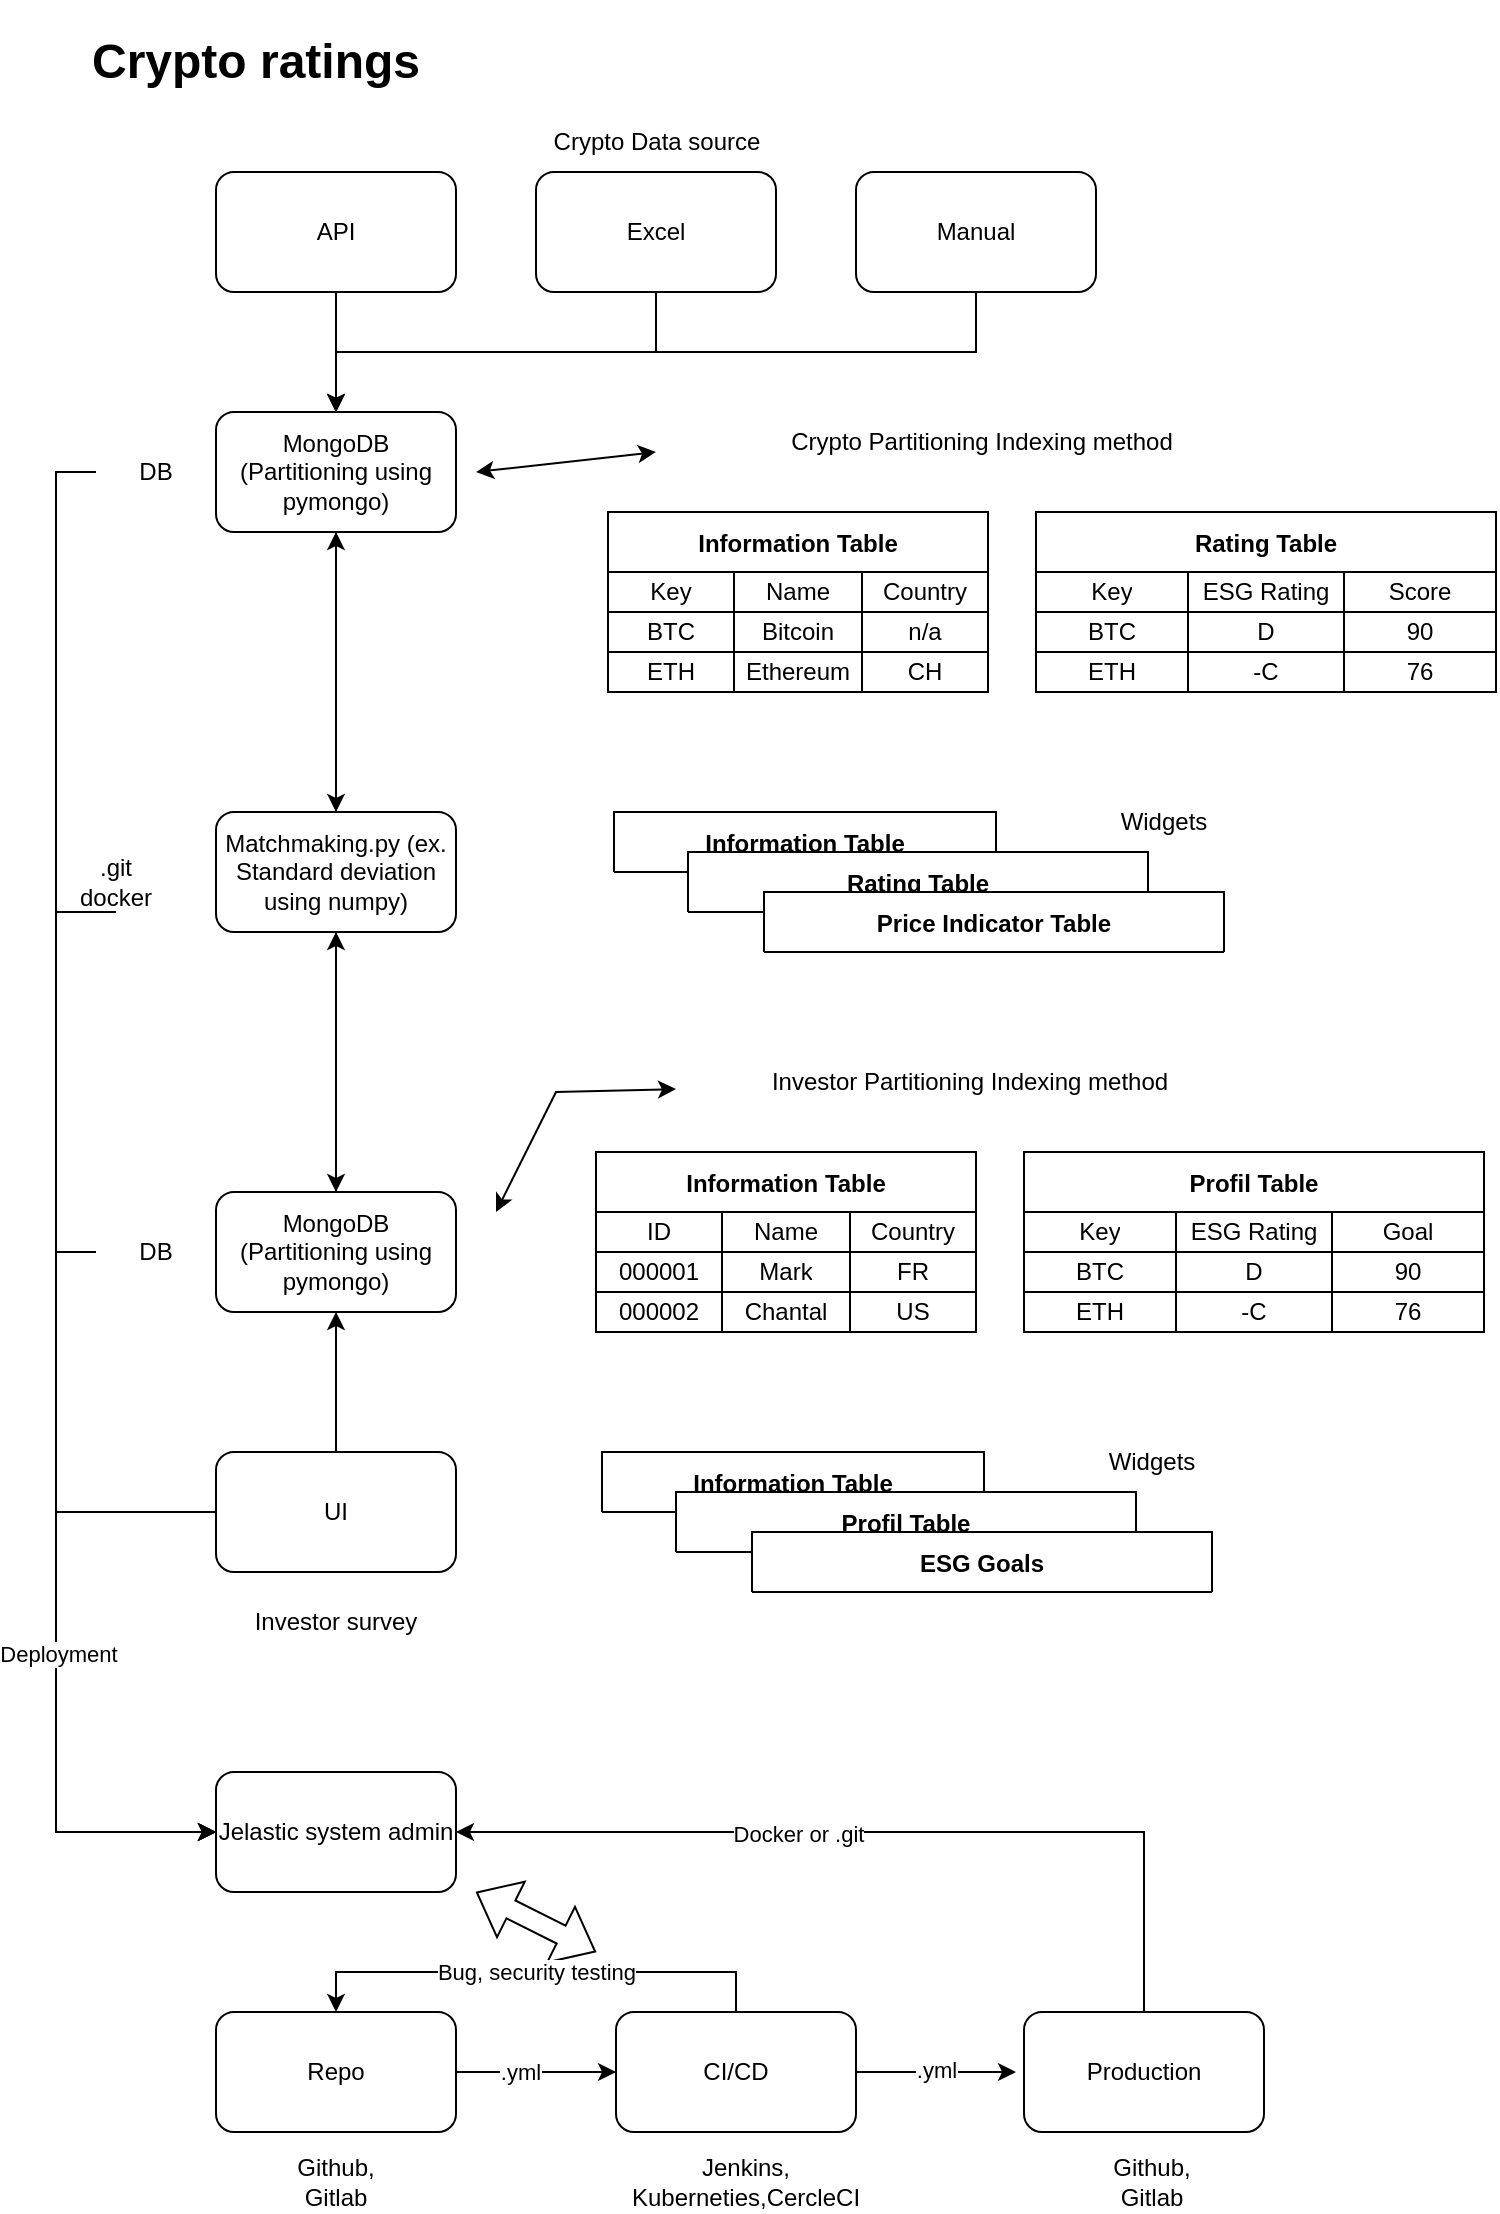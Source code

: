 <mxfile version="20.8.3" type="github">
  <diagram id="cJjfC1C_qjLzQAoBC49V" name="Page-1">
    <mxGraphModel dx="954" dy="554" grid="1" gridSize="10" guides="1" tooltips="1" connect="1" arrows="1" fold="1" page="1" pageScale="1" pageWidth="827" pageHeight="1169" math="0" shadow="0">
      <root>
        <mxCell id="0" />
        <mxCell id="1" parent="0" />
        <mxCell id="Du6NrvwhtqqdNJyeoaqp-8" style="edgeStyle=orthogonalEdgeStyle;rounded=0;orthogonalLoop=1;jettySize=auto;html=1;exitX=0.5;exitY=1;exitDx=0;exitDy=0;entryX=0.5;entryY=0;entryDx=0;entryDy=0;" edge="1" parent="1" source="Du6NrvwhtqqdNJyeoaqp-1" target="Du6NrvwhtqqdNJyeoaqp-5">
          <mxGeometry relative="1" as="geometry" />
        </mxCell>
        <mxCell id="Du6NrvwhtqqdNJyeoaqp-1" value="API" style="rounded=1;whiteSpace=wrap;html=1;" vertex="1" parent="1">
          <mxGeometry x="120" y="120" width="120" height="60" as="geometry" />
        </mxCell>
        <mxCell id="Du6NrvwhtqqdNJyeoaqp-2" value="&lt;h1&gt;Crypto ratings&lt;/h1&gt;" style="text;html=1;strokeColor=none;fillColor=none;align=center;verticalAlign=middle;whiteSpace=wrap;rounded=0;" vertex="1" parent="1">
          <mxGeometry x="40" y="50" width="200" height="30" as="geometry" />
        </mxCell>
        <mxCell id="Du6NrvwhtqqdNJyeoaqp-7" style="edgeStyle=orthogonalEdgeStyle;rounded=0;orthogonalLoop=1;jettySize=auto;html=1;exitX=0.5;exitY=1;exitDx=0;exitDy=0;" edge="1" parent="1" source="Du6NrvwhtqqdNJyeoaqp-3" target="Du6NrvwhtqqdNJyeoaqp-5">
          <mxGeometry relative="1" as="geometry" />
        </mxCell>
        <mxCell id="Du6NrvwhtqqdNJyeoaqp-3" value="Excel" style="rounded=1;whiteSpace=wrap;html=1;" vertex="1" parent="1">
          <mxGeometry x="280" y="120" width="120" height="60" as="geometry" />
        </mxCell>
        <mxCell id="Du6NrvwhtqqdNJyeoaqp-13" style="edgeStyle=orthogonalEdgeStyle;rounded=0;orthogonalLoop=1;jettySize=auto;html=1;exitX=0.5;exitY=1;exitDx=0;exitDy=0;entryX=0.5;entryY=0;entryDx=0;entryDy=0;" edge="1" parent="1" source="Du6NrvwhtqqdNJyeoaqp-4" target="Du6NrvwhtqqdNJyeoaqp-5">
          <mxGeometry relative="1" as="geometry" />
        </mxCell>
        <mxCell id="Du6NrvwhtqqdNJyeoaqp-4" value="Manual" style="rounded=1;whiteSpace=wrap;html=1;" vertex="1" parent="1">
          <mxGeometry x="440" y="120" width="120" height="60" as="geometry" />
        </mxCell>
        <mxCell id="Du6NrvwhtqqdNJyeoaqp-155" style="edgeStyle=orthogonalEdgeStyle;rounded=0;orthogonalLoop=1;jettySize=auto;html=1;exitX=0.5;exitY=1;exitDx=0;exitDy=0;" edge="1" parent="1" source="Du6NrvwhtqqdNJyeoaqp-5">
          <mxGeometry relative="1" as="geometry">
            <mxPoint x="180" y="440" as="targetPoint" />
          </mxGeometry>
        </mxCell>
        <mxCell id="Du6NrvwhtqqdNJyeoaqp-5" value="MongoDB&lt;br&gt;(Partitioning using pymongo)" style="rounded=1;whiteSpace=wrap;html=1;" vertex="1" parent="1">
          <mxGeometry x="120" y="240" width="120" height="60" as="geometry" />
        </mxCell>
        <mxCell id="Du6NrvwhtqqdNJyeoaqp-6" value="Crypto Partitioning Indexing method" style="text;html=1;strokeColor=none;fillColor=none;align=center;verticalAlign=middle;whiteSpace=wrap;rounded=0;" vertex="1" parent="1">
          <mxGeometry x="356" y="240" width="294" height="30" as="geometry" />
        </mxCell>
        <mxCell id="Du6NrvwhtqqdNJyeoaqp-9" value="Crypto Data source" style="text;html=1;strokeColor=none;fillColor=none;align=center;verticalAlign=middle;whiteSpace=wrap;rounded=0;" vertex="1" parent="1">
          <mxGeometry x="282.5" y="90" width="115" height="30" as="geometry" />
        </mxCell>
        <mxCell id="Du6NrvwhtqqdNJyeoaqp-164" style="edgeStyle=orthogonalEdgeStyle;rounded=0;orthogonalLoop=1;jettySize=auto;html=1;exitX=0;exitY=0.5;exitDx=0;exitDy=0;entryX=0;entryY=0.5;entryDx=0;entryDy=0;" edge="1" parent="1" source="Du6NrvwhtqqdNJyeoaqp-10" target="Du6NrvwhtqqdNJyeoaqp-159">
          <mxGeometry relative="1" as="geometry" />
        </mxCell>
        <mxCell id="Du6NrvwhtqqdNJyeoaqp-10" value="DB" style="text;html=1;strokeColor=none;fillColor=none;align=center;verticalAlign=middle;whiteSpace=wrap;rounded=0;" vertex="1" parent="1">
          <mxGeometry x="60" y="255" width="60" height="30" as="geometry" />
        </mxCell>
        <mxCell id="Du6NrvwhtqqdNJyeoaqp-151" style="edgeStyle=orthogonalEdgeStyle;rounded=0;orthogonalLoop=1;jettySize=auto;html=1;exitX=0.5;exitY=0;exitDx=0;exitDy=0;entryX=0.5;entryY=1;entryDx=0;entryDy=0;" edge="1" parent="1" source="Du6NrvwhtqqdNJyeoaqp-11" target="Du6NrvwhtqqdNJyeoaqp-149">
          <mxGeometry relative="1" as="geometry" />
        </mxCell>
        <mxCell id="Du6NrvwhtqqdNJyeoaqp-162" style="edgeStyle=orthogonalEdgeStyle;rounded=0;orthogonalLoop=1;jettySize=auto;html=1;exitX=0;exitY=0.5;exitDx=0;exitDy=0;entryX=0;entryY=0.5;entryDx=0;entryDy=0;" edge="1" parent="1" source="Du6NrvwhtqqdNJyeoaqp-11" target="Du6NrvwhtqqdNJyeoaqp-159">
          <mxGeometry relative="1" as="geometry">
            <Array as="points">
              <mxPoint x="40" y="790" />
              <mxPoint x="40" y="950" />
            </Array>
          </mxGeometry>
        </mxCell>
        <mxCell id="Du6NrvwhtqqdNJyeoaqp-11" value="UI" style="rounded=1;whiteSpace=wrap;html=1;" vertex="1" parent="1">
          <mxGeometry x="120" y="760" width="120" height="60" as="geometry" />
        </mxCell>
        <mxCell id="Du6NrvwhtqqdNJyeoaqp-12" value="Investor survey" style="text;html=1;strokeColor=none;fillColor=none;align=center;verticalAlign=middle;whiteSpace=wrap;rounded=0;" vertex="1" parent="1">
          <mxGeometry x="130" y="830" width="100" height="30" as="geometry" />
        </mxCell>
        <mxCell id="Du6NrvwhtqqdNJyeoaqp-14" value="Information Table" style="shape=table;startSize=30;container=1;collapsible=0;childLayout=tableLayout;fontStyle=1;align=center;" vertex="1" parent="1">
          <mxGeometry x="316" y="290" width="190" height="90" as="geometry" />
        </mxCell>
        <mxCell id="Du6NrvwhtqqdNJyeoaqp-15" value="" style="shape=tableRow;horizontal=0;startSize=0;swimlaneHead=0;swimlaneBody=0;top=0;left=0;bottom=0;right=0;collapsible=0;dropTarget=0;fillColor=none;points=[[0,0.5],[1,0.5]];portConstraint=eastwest;" vertex="1" parent="Du6NrvwhtqqdNJyeoaqp-14">
          <mxGeometry y="30" width="190" height="20" as="geometry" />
        </mxCell>
        <mxCell id="Du6NrvwhtqqdNJyeoaqp-16" value="Key" style="shape=partialRectangle;html=1;whiteSpace=wrap;connectable=0;fillColor=none;top=0;left=0;bottom=0;right=0;overflow=hidden;" vertex="1" parent="Du6NrvwhtqqdNJyeoaqp-15">
          <mxGeometry width="63" height="20" as="geometry">
            <mxRectangle width="63" height="20" as="alternateBounds" />
          </mxGeometry>
        </mxCell>
        <mxCell id="Du6NrvwhtqqdNJyeoaqp-17" value="Name" style="shape=partialRectangle;html=1;whiteSpace=wrap;connectable=0;fillColor=none;top=0;left=0;bottom=0;right=0;overflow=hidden;" vertex="1" parent="Du6NrvwhtqqdNJyeoaqp-15">
          <mxGeometry x="63" width="64" height="20" as="geometry">
            <mxRectangle width="64" height="20" as="alternateBounds" />
          </mxGeometry>
        </mxCell>
        <mxCell id="Du6NrvwhtqqdNJyeoaqp-18" value="Country" style="shape=partialRectangle;html=1;whiteSpace=wrap;connectable=0;fillColor=none;top=0;left=0;bottom=0;right=0;overflow=hidden;" vertex="1" parent="Du6NrvwhtqqdNJyeoaqp-15">
          <mxGeometry x="127" width="63" height="20" as="geometry">
            <mxRectangle width="63" height="20" as="alternateBounds" />
          </mxGeometry>
        </mxCell>
        <mxCell id="Du6NrvwhtqqdNJyeoaqp-19" value="" style="shape=tableRow;horizontal=0;startSize=0;swimlaneHead=0;swimlaneBody=0;top=0;left=0;bottom=0;right=0;collapsible=0;dropTarget=0;fillColor=none;points=[[0,0.5],[1,0.5]];portConstraint=eastwest;" vertex="1" parent="Du6NrvwhtqqdNJyeoaqp-14">
          <mxGeometry y="50" width="190" height="20" as="geometry" />
        </mxCell>
        <mxCell id="Du6NrvwhtqqdNJyeoaqp-20" value="BTC" style="shape=partialRectangle;html=1;whiteSpace=wrap;connectable=0;fillColor=none;top=0;left=0;bottom=0;right=0;overflow=hidden;" vertex="1" parent="Du6NrvwhtqqdNJyeoaqp-19">
          <mxGeometry width="63" height="20" as="geometry">
            <mxRectangle width="63" height="20" as="alternateBounds" />
          </mxGeometry>
        </mxCell>
        <mxCell id="Du6NrvwhtqqdNJyeoaqp-21" value="Bitcoin" style="shape=partialRectangle;html=1;whiteSpace=wrap;connectable=0;fillColor=none;top=0;left=0;bottom=0;right=0;overflow=hidden;" vertex="1" parent="Du6NrvwhtqqdNJyeoaqp-19">
          <mxGeometry x="63" width="64" height="20" as="geometry">
            <mxRectangle width="64" height="20" as="alternateBounds" />
          </mxGeometry>
        </mxCell>
        <mxCell id="Du6NrvwhtqqdNJyeoaqp-22" value="n/a" style="shape=partialRectangle;html=1;whiteSpace=wrap;connectable=0;fillColor=none;top=0;left=0;bottom=0;right=0;overflow=hidden;" vertex="1" parent="Du6NrvwhtqqdNJyeoaqp-19">
          <mxGeometry x="127" width="63" height="20" as="geometry">
            <mxRectangle width="63" height="20" as="alternateBounds" />
          </mxGeometry>
        </mxCell>
        <mxCell id="Du6NrvwhtqqdNJyeoaqp-23" value="" style="shape=tableRow;horizontal=0;startSize=0;swimlaneHead=0;swimlaneBody=0;top=0;left=0;bottom=0;right=0;collapsible=0;dropTarget=0;fillColor=none;points=[[0,0.5],[1,0.5]];portConstraint=eastwest;" vertex="1" parent="Du6NrvwhtqqdNJyeoaqp-14">
          <mxGeometry y="70" width="190" height="20" as="geometry" />
        </mxCell>
        <mxCell id="Du6NrvwhtqqdNJyeoaqp-24" value="ETH" style="shape=partialRectangle;html=1;whiteSpace=wrap;connectable=0;fillColor=none;top=0;left=0;bottom=0;right=0;overflow=hidden;" vertex="1" parent="Du6NrvwhtqqdNJyeoaqp-23">
          <mxGeometry width="63" height="20" as="geometry">
            <mxRectangle width="63" height="20" as="alternateBounds" />
          </mxGeometry>
        </mxCell>
        <mxCell id="Du6NrvwhtqqdNJyeoaqp-25" value="Ethereum" style="shape=partialRectangle;html=1;whiteSpace=wrap;connectable=0;fillColor=none;top=0;left=0;bottom=0;right=0;overflow=hidden;" vertex="1" parent="Du6NrvwhtqqdNJyeoaqp-23">
          <mxGeometry x="63" width="64" height="20" as="geometry">
            <mxRectangle width="64" height="20" as="alternateBounds" />
          </mxGeometry>
        </mxCell>
        <mxCell id="Du6NrvwhtqqdNJyeoaqp-26" value="CH" style="shape=partialRectangle;html=1;whiteSpace=wrap;connectable=0;fillColor=none;top=0;left=0;bottom=0;right=0;overflow=hidden;" vertex="1" parent="Du6NrvwhtqqdNJyeoaqp-23">
          <mxGeometry x="127" width="63" height="20" as="geometry">
            <mxRectangle width="63" height="20" as="alternateBounds" />
          </mxGeometry>
        </mxCell>
        <mxCell id="Du6NrvwhtqqdNJyeoaqp-27" value="Rating Table" style="shape=table;startSize=30;container=1;collapsible=0;childLayout=tableLayout;fontStyle=1;align=center;" vertex="1" parent="1">
          <mxGeometry x="530" y="290" width="230" height="90" as="geometry" />
        </mxCell>
        <mxCell id="Du6NrvwhtqqdNJyeoaqp-28" value="" style="shape=tableRow;horizontal=0;startSize=0;swimlaneHead=0;swimlaneBody=0;top=0;left=0;bottom=0;right=0;collapsible=0;dropTarget=0;fillColor=none;points=[[0,0.5],[1,0.5]];portConstraint=eastwest;" vertex="1" parent="Du6NrvwhtqqdNJyeoaqp-27">
          <mxGeometry y="30" width="230" height="20" as="geometry" />
        </mxCell>
        <mxCell id="Du6NrvwhtqqdNJyeoaqp-29" value="Key" style="shape=partialRectangle;html=1;whiteSpace=wrap;connectable=0;fillColor=none;top=0;left=0;bottom=0;right=0;overflow=hidden;" vertex="1" parent="Du6NrvwhtqqdNJyeoaqp-28">
          <mxGeometry width="76" height="20" as="geometry">
            <mxRectangle width="76" height="20" as="alternateBounds" />
          </mxGeometry>
        </mxCell>
        <mxCell id="Du6NrvwhtqqdNJyeoaqp-30" value="ESG Rating" style="shape=partialRectangle;html=1;whiteSpace=wrap;connectable=0;fillColor=none;top=0;left=0;bottom=0;right=0;overflow=hidden;" vertex="1" parent="Du6NrvwhtqqdNJyeoaqp-28">
          <mxGeometry x="76" width="78" height="20" as="geometry">
            <mxRectangle width="78" height="20" as="alternateBounds" />
          </mxGeometry>
        </mxCell>
        <mxCell id="Du6NrvwhtqqdNJyeoaqp-31" value="Score" style="shape=partialRectangle;html=1;whiteSpace=wrap;connectable=0;fillColor=none;top=0;left=0;bottom=0;right=0;overflow=hidden;" vertex="1" parent="Du6NrvwhtqqdNJyeoaqp-28">
          <mxGeometry x="154" width="76" height="20" as="geometry">
            <mxRectangle width="76" height="20" as="alternateBounds" />
          </mxGeometry>
        </mxCell>
        <mxCell id="Du6NrvwhtqqdNJyeoaqp-32" value="" style="shape=tableRow;horizontal=0;startSize=0;swimlaneHead=0;swimlaneBody=0;top=0;left=0;bottom=0;right=0;collapsible=0;dropTarget=0;fillColor=none;points=[[0,0.5],[1,0.5]];portConstraint=eastwest;" vertex="1" parent="Du6NrvwhtqqdNJyeoaqp-27">
          <mxGeometry y="50" width="230" height="20" as="geometry" />
        </mxCell>
        <mxCell id="Du6NrvwhtqqdNJyeoaqp-33" value="BTC" style="shape=partialRectangle;html=1;whiteSpace=wrap;connectable=0;fillColor=none;top=0;left=0;bottom=0;right=0;overflow=hidden;" vertex="1" parent="Du6NrvwhtqqdNJyeoaqp-32">
          <mxGeometry width="76" height="20" as="geometry">
            <mxRectangle width="76" height="20" as="alternateBounds" />
          </mxGeometry>
        </mxCell>
        <mxCell id="Du6NrvwhtqqdNJyeoaqp-34" value="D" style="shape=partialRectangle;html=1;whiteSpace=wrap;connectable=0;fillColor=none;top=0;left=0;bottom=0;right=0;overflow=hidden;" vertex="1" parent="Du6NrvwhtqqdNJyeoaqp-32">
          <mxGeometry x="76" width="78" height="20" as="geometry">
            <mxRectangle width="78" height="20" as="alternateBounds" />
          </mxGeometry>
        </mxCell>
        <mxCell id="Du6NrvwhtqqdNJyeoaqp-35" value="90" style="shape=partialRectangle;html=1;whiteSpace=wrap;connectable=0;fillColor=none;top=0;left=0;bottom=0;right=0;overflow=hidden;" vertex="1" parent="Du6NrvwhtqqdNJyeoaqp-32">
          <mxGeometry x="154" width="76" height="20" as="geometry">
            <mxRectangle width="76" height="20" as="alternateBounds" />
          </mxGeometry>
        </mxCell>
        <mxCell id="Du6NrvwhtqqdNJyeoaqp-36" value="" style="shape=tableRow;horizontal=0;startSize=0;swimlaneHead=0;swimlaneBody=0;top=0;left=0;bottom=0;right=0;collapsible=0;dropTarget=0;fillColor=none;points=[[0,0.5],[1,0.5]];portConstraint=eastwest;" vertex="1" parent="Du6NrvwhtqqdNJyeoaqp-27">
          <mxGeometry y="70" width="230" height="20" as="geometry" />
        </mxCell>
        <mxCell id="Du6NrvwhtqqdNJyeoaqp-37" value="ETH" style="shape=partialRectangle;html=1;whiteSpace=wrap;connectable=0;fillColor=none;top=0;left=0;bottom=0;right=0;overflow=hidden;" vertex="1" parent="Du6NrvwhtqqdNJyeoaqp-36">
          <mxGeometry width="76" height="20" as="geometry">
            <mxRectangle width="76" height="20" as="alternateBounds" />
          </mxGeometry>
        </mxCell>
        <mxCell id="Du6NrvwhtqqdNJyeoaqp-38" value="-C" style="shape=partialRectangle;html=1;whiteSpace=wrap;connectable=0;fillColor=none;top=0;left=0;bottom=0;right=0;overflow=hidden;" vertex="1" parent="Du6NrvwhtqqdNJyeoaqp-36">
          <mxGeometry x="76" width="78" height="20" as="geometry">
            <mxRectangle width="78" height="20" as="alternateBounds" />
          </mxGeometry>
        </mxCell>
        <mxCell id="Du6NrvwhtqqdNJyeoaqp-39" value="76" style="shape=partialRectangle;html=1;whiteSpace=wrap;connectable=0;fillColor=none;top=0;left=0;bottom=0;right=0;overflow=hidden;" vertex="1" parent="Du6NrvwhtqqdNJyeoaqp-36">
          <mxGeometry x="154" width="76" height="20" as="geometry">
            <mxRectangle width="76" height="20" as="alternateBounds" />
          </mxGeometry>
        </mxCell>
        <mxCell id="Du6NrvwhtqqdNJyeoaqp-40" value="" style="endArrow=classic;startArrow=classic;html=1;rounded=0;" edge="1" parent="1">
          <mxGeometry width="50" height="50" relative="1" as="geometry">
            <mxPoint x="250" y="270" as="sourcePoint" />
            <mxPoint x="340" y="260" as="targetPoint" />
          </mxGeometry>
        </mxCell>
        <mxCell id="Du6NrvwhtqqdNJyeoaqp-41" value="Information Table" style="shape=table;startSize=30;container=1;collapsible=0;childLayout=tableLayout;fontStyle=1;align=center;" vertex="1" parent="1">
          <mxGeometry x="319" y="440" width="191" height="30" as="geometry" />
        </mxCell>
        <mxCell id="Du6NrvwhtqqdNJyeoaqp-42" value="" style="shape=tableRow;horizontal=0;startSize=0;swimlaneHead=0;swimlaneBody=0;top=0;left=0;bottom=0;right=0;collapsible=0;dropTarget=0;fillColor=none;points=[[0,0.5],[1,0.5]];portConstraint=eastwest;" vertex="1" visible="0" parent="Du6NrvwhtqqdNJyeoaqp-41">
          <mxGeometry y="30" width="190" height="20" as="geometry" />
        </mxCell>
        <mxCell id="Du6NrvwhtqqdNJyeoaqp-43" value="Key" style="shape=partialRectangle;html=1;whiteSpace=wrap;connectable=0;fillColor=none;top=0;left=0;bottom=0;right=0;overflow=hidden;" vertex="1" parent="Du6NrvwhtqqdNJyeoaqp-42">
          <mxGeometry width="63" height="20" as="geometry">
            <mxRectangle width="63" height="20" as="alternateBounds" />
          </mxGeometry>
        </mxCell>
        <mxCell id="Du6NrvwhtqqdNJyeoaqp-44" value="Name" style="shape=partialRectangle;html=1;whiteSpace=wrap;connectable=0;fillColor=none;top=0;left=0;bottom=0;right=0;overflow=hidden;" vertex="1" parent="Du6NrvwhtqqdNJyeoaqp-42">
          <mxGeometry x="63" width="64" height="20" as="geometry">
            <mxRectangle width="64" height="20" as="alternateBounds" />
          </mxGeometry>
        </mxCell>
        <mxCell id="Du6NrvwhtqqdNJyeoaqp-45" value="Country" style="shape=partialRectangle;html=1;whiteSpace=wrap;connectable=0;fillColor=none;top=0;left=0;bottom=0;right=0;overflow=hidden;" vertex="1" parent="Du6NrvwhtqqdNJyeoaqp-42">
          <mxGeometry x="127" width="63" height="20" as="geometry">
            <mxRectangle width="63" height="20" as="alternateBounds" />
          </mxGeometry>
        </mxCell>
        <mxCell id="Du6NrvwhtqqdNJyeoaqp-46" value="" style="shape=tableRow;horizontal=0;startSize=0;swimlaneHead=0;swimlaneBody=0;top=0;left=0;bottom=0;right=0;collapsible=0;dropTarget=0;fillColor=none;points=[[0,0.5],[1,0.5]];portConstraint=eastwest;" vertex="1" visible="0" parent="Du6NrvwhtqqdNJyeoaqp-41">
          <mxGeometry y="50" width="190" height="20" as="geometry" />
        </mxCell>
        <mxCell id="Du6NrvwhtqqdNJyeoaqp-47" value="" style="shape=partialRectangle;html=1;whiteSpace=wrap;connectable=0;fillColor=none;top=0;left=0;bottom=0;right=0;overflow=hidden;" vertex="1" parent="Du6NrvwhtqqdNJyeoaqp-46">
          <mxGeometry width="63" height="20" as="geometry">
            <mxRectangle width="63" height="20" as="alternateBounds" />
          </mxGeometry>
        </mxCell>
        <mxCell id="Du6NrvwhtqqdNJyeoaqp-48" value="" style="shape=partialRectangle;html=1;whiteSpace=wrap;connectable=0;fillColor=none;top=0;left=0;bottom=0;right=0;overflow=hidden;" vertex="1" parent="Du6NrvwhtqqdNJyeoaqp-46">
          <mxGeometry x="63" width="64" height="20" as="geometry">
            <mxRectangle width="64" height="20" as="alternateBounds" />
          </mxGeometry>
        </mxCell>
        <mxCell id="Du6NrvwhtqqdNJyeoaqp-49" value="" style="shape=partialRectangle;html=1;whiteSpace=wrap;connectable=0;fillColor=none;top=0;left=0;bottom=0;right=0;overflow=hidden;" vertex="1" parent="Du6NrvwhtqqdNJyeoaqp-46">
          <mxGeometry x="127" width="63" height="20" as="geometry">
            <mxRectangle width="63" height="20" as="alternateBounds" />
          </mxGeometry>
        </mxCell>
        <mxCell id="Du6NrvwhtqqdNJyeoaqp-50" value="" style="shape=tableRow;horizontal=0;startSize=0;swimlaneHead=0;swimlaneBody=0;top=0;left=0;bottom=0;right=0;collapsible=0;dropTarget=0;fillColor=none;points=[[0,0.5],[1,0.5]];portConstraint=eastwest;" vertex="1" visible="0" parent="Du6NrvwhtqqdNJyeoaqp-41">
          <mxGeometry y="70" width="190" height="20" as="geometry" />
        </mxCell>
        <mxCell id="Du6NrvwhtqqdNJyeoaqp-51" value="" style="shape=partialRectangle;html=1;whiteSpace=wrap;connectable=0;fillColor=none;top=0;left=0;bottom=0;right=0;overflow=hidden;" vertex="1" parent="Du6NrvwhtqqdNJyeoaqp-50">
          <mxGeometry width="63" height="20" as="geometry">
            <mxRectangle width="63" height="20" as="alternateBounds" />
          </mxGeometry>
        </mxCell>
        <mxCell id="Du6NrvwhtqqdNJyeoaqp-52" value="" style="shape=partialRectangle;html=1;whiteSpace=wrap;connectable=0;fillColor=none;top=0;left=0;bottom=0;right=0;overflow=hidden;" vertex="1" parent="Du6NrvwhtqqdNJyeoaqp-50">
          <mxGeometry x="63" width="64" height="20" as="geometry">
            <mxRectangle width="64" height="20" as="alternateBounds" />
          </mxGeometry>
        </mxCell>
        <mxCell id="Du6NrvwhtqqdNJyeoaqp-53" value="" style="shape=partialRectangle;html=1;whiteSpace=wrap;connectable=0;fillColor=none;top=0;left=0;bottom=0;right=0;overflow=hidden;" vertex="1" parent="Du6NrvwhtqqdNJyeoaqp-50">
          <mxGeometry x="127" width="63" height="20" as="geometry">
            <mxRectangle width="63" height="20" as="alternateBounds" />
          </mxGeometry>
        </mxCell>
        <mxCell id="Du6NrvwhtqqdNJyeoaqp-54" value="Rating Table" style="shape=table;startSize=30;container=1;collapsible=0;childLayout=tableLayout;fontStyle=1;align=center;" vertex="1" parent="1">
          <mxGeometry x="356" y="460" width="230" height="30" as="geometry" />
        </mxCell>
        <mxCell id="Du6NrvwhtqqdNJyeoaqp-55" value="" style="shape=tableRow;horizontal=0;startSize=0;swimlaneHead=0;swimlaneBody=0;top=0;left=0;bottom=0;right=0;collapsible=0;dropTarget=0;fillColor=none;points=[[0,0.5],[1,0.5]];portConstraint=eastwest;" vertex="1" visible="0" parent="Du6NrvwhtqqdNJyeoaqp-54">
          <mxGeometry y="30" width="230" height="20" as="geometry" />
        </mxCell>
        <mxCell id="Du6NrvwhtqqdNJyeoaqp-56" value="Key" style="shape=partialRectangle;html=1;whiteSpace=wrap;connectable=0;fillColor=none;top=0;left=0;bottom=0;right=0;overflow=hidden;" vertex="1" parent="Du6NrvwhtqqdNJyeoaqp-55">
          <mxGeometry width="76" height="20" as="geometry">
            <mxRectangle width="76" height="20" as="alternateBounds" />
          </mxGeometry>
        </mxCell>
        <mxCell id="Du6NrvwhtqqdNJyeoaqp-57" value="ESG Rating" style="shape=partialRectangle;html=1;whiteSpace=wrap;connectable=0;fillColor=none;top=0;left=0;bottom=0;right=0;overflow=hidden;" vertex="1" parent="Du6NrvwhtqqdNJyeoaqp-55">
          <mxGeometry x="76" width="78" height="20" as="geometry">
            <mxRectangle width="78" height="20" as="alternateBounds" />
          </mxGeometry>
        </mxCell>
        <mxCell id="Du6NrvwhtqqdNJyeoaqp-58" value="Score" style="shape=partialRectangle;html=1;whiteSpace=wrap;connectable=0;fillColor=none;top=0;left=0;bottom=0;right=0;overflow=hidden;" vertex="1" parent="Du6NrvwhtqqdNJyeoaqp-55">
          <mxGeometry x="154" width="76" height="20" as="geometry">
            <mxRectangle width="76" height="20" as="alternateBounds" />
          </mxGeometry>
        </mxCell>
        <mxCell id="Du6NrvwhtqqdNJyeoaqp-59" value="" style="shape=tableRow;horizontal=0;startSize=0;swimlaneHead=0;swimlaneBody=0;top=0;left=0;bottom=0;right=0;collapsible=0;dropTarget=0;fillColor=none;points=[[0,0.5],[1,0.5]];portConstraint=eastwest;" vertex="1" visible="0" parent="Du6NrvwhtqqdNJyeoaqp-54">
          <mxGeometry y="50" width="230" height="20" as="geometry" />
        </mxCell>
        <mxCell id="Du6NrvwhtqqdNJyeoaqp-60" value="" style="shape=partialRectangle;html=1;whiteSpace=wrap;connectable=0;fillColor=none;top=0;left=0;bottom=0;right=0;overflow=hidden;" vertex="1" parent="Du6NrvwhtqqdNJyeoaqp-59">
          <mxGeometry width="76" height="20" as="geometry">
            <mxRectangle width="76" height="20" as="alternateBounds" />
          </mxGeometry>
        </mxCell>
        <mxCell id="Du6NrvwhtqqdNJyeoaqp-61" value="" style="shape=partialRectangle;html=1;whiteSpace=wrap;connectable=0;fillColor=none;top=0;left=0;bottom=0;right=0;overflow=hidden;" vertex="1" parent="Du6NrvwhtqqdNJyeoaqp-59">
          <mxGeometry x="76" width="78" height="20" as="geometry">
            <mxRectangle width="78" height="20" as="alternateBounds" />
          </mxGeometry>
        </mxCell>
        <mxCell id="Du6NrvwhtqqdNJyeoaqp-62" value="" style="shape=partialRectangle;html=1;whiteSpace=wrap;connectable=0;fillColor=none;top=0;left=0;bottom=0;right=0;overflow=hidden;" vertex="1" parent="Du6NrvwhtqqdNJyeoaqp-59">
          <mxGeometry x="154" width="76" height="20" as="geometry">
            <mxRectangle width="76" height="20" as="alternateBounds" />
          </mxGeometry>
        </mxCell>
        <mxCell id="Du6NrvwhtqqdNJyeoaqp-63" value="" style="shape=tableRow;horizontal=0;startSize=0;swimlaneHead=0;swimlaneBody=0;top=0;left=0;bottom=0;right=0;collapsible=0;dropTarget=0;fillColor=none;points=[[0,0.5],[1,0.5]];portConstraint=eastwest;" vertex="1" visible="0" parent="Du6NrvwhtqqdNJyeoaqp-54">
          <mxGeometry y="70" width="230" height="20" as="geometry" />
        </mxCell>
        <mxCell id="Du6NrvwhtqqdNJyeoaqp-64" value="" style="shape=partialRectangle;html=1;whiteSpace=wrap;connectable=0;fillColor=none;top=0;left=0;bottom=0;right=0;overflow=hidden;" vertex="1" parent="Du6NrvwhtqqdNJyeoaqp-63">
          <mxGeometry width="76" height="20" as="geometry">
            <mxRectangle width="76" height="20" as="alternateBounds" />
          </mxGeometry>
        </mxCell>
        <mxCell id="Du6NrvwhtqqdNJyeoaqp-65" value="" style="shape=partialRectangle;html=1;whiteSpace=wrap;connectable=0;fillColor=none;top=0;left=0;bottom=0;right=0;overflow=hidden;" vertex="1" parent="Du6NrvwhtqqdNJyeoaqp-63">
          <mxGeometry x="76" width="78" height="20" as="geometry">
            <mxRectangle width="78" height="20" as="alternateBounds" />
          </mxGeometry>
        </mxCell>
        <mxCell id="Du6NrvwhtqqdNJyeoaqp-66" value="" style="shape=partialRectangle;html=1;whiteSpace=wrap;connectable=0;fillColor=none;top=0;left=0;bottom=0;right=0;overflow=hidden;" vertex="1" parent="Du6NrvwhtqqdNJyeoaqp-63">
          <mxGeometry x="154" width="76" height="20" as="geometry">
            <mxRectangle width="76" height="20" as="alternateBounds" />
          </mxGeometry>
        </mxCell>
        <mxCell id="Du6NrvwhtqqdNJyeoaqp-67" value="Price Indicator Table" style="shape=table;startSize=30;container=1;collapsible=0;childLayout=tableLayout;fontStyle=1;align=center;" vertex="1" parent="1">
          <mxGeometry x="394" y="480" width="230" height="30" as="geometry" />
        </mxCell>
        <mxCell id="Du6NrvwhtqqdNJyeoaqp-68" value="" style="shape=tableRow;horizontal=0;startSize=0;swimlaneHead=0;swimlaneBody=0;top=0;left=0;bottom=0;right=0;collapsible=0;dropTarget=0;fillColor=none;points=[[0,0.5],[1,0.5]];portConstraint=eastwest;" vertex="1" visible="0" parent="Du6NrvwhtqqdNJyeoaqp-67">
          <mxGeometry y="30" width="230" height="20" as="geometry" />
        </mxCell>
        <mxCell id="Du6NrvwhtqqdNJyeoaqp-69" value="Key" style="shape=partialRectangle;html=1;whiteSpace=wrap;connectable=0;fillColor=none;top=0;left=0;bottom=0;right=0;overflow=hidden;" vertex="1" parent="Du6NrvwhtqqdNJyeoaqp-68">
          <mxGeometry width="76" height="20" as="geometry">
            <mxRectangle width="76" height="20" as="alternateBounds" />
          </mxGeometry>
        </mxCell>
        <mxCell id="Du6NrvwhtqqdNJyeoaqp-70" value="ESG Rating" style="shape=partialRectangle;html=1;whiteSpace=wrap;connectable=0;fillColor=none;top=0;left=0;bottom=0;right=0;overflow=hidden;" vertex="1" parent="Du6NrvwhtqqdNJyeoaqp-68">
          <mxGeometry x="76" width="78" height="20" as="geometry">
            <mxRectangle width="78" height="20" as="alternateBounds" />
          </mxGeometry>
        </mxCell>
        <mxCell id="Du6NrvwhtqqdNJyeoaqp-71" value="Score" style="shape=partialRectangle;html=1;whiteSpace=wrap;connectable=0;fillColor=none;top=0;left=0;bottom=0;right=0;overflow=hidden;" vertex="1" parent="Du6NrvwhtqqdNJyeoaqp-68">
          <mxGeometry x="154" width="76" height="20" as="geometry">
            <mxRectangle width="76" height="20" as="alternateBounds" />
          </mxGeometry>
        </mxCell>
        <mxCell id="Du6NrvwhtqqdNJyeoaqp-72" value="" style="shape=tableRow;horizontal=0;startSize=0;swimlaneHead=0;swimlaneBody=0;top=0;left=0;bottom=0;right=0;collapsible=0;dropTarget=0;fillColor=none;points=[[0,0.5],[1,0.5]];portConstraint=eastwest;" vertex="1" visible="0" parent="Du6NrvwhtqqdNJyeoaqp-67">
          <mxGeometry y="50" width="230" height="20" as="geometry" />
        </mxCell>
        <mxCell id="Du6NrvwhtqqdNJyeoaqp-73" value="" style="shape=partialRectangle;html=1;whiteSpace=wrap;connectable=0;fillColor=none;top=0;left=0;bottom=0;right=0;overflow=hidden;" vertex="1" parent="Du6NrvwhtqqdNJyeoaqp-72">
          <mxGeometry width="76" height="20" as="geometry">
            <mxRectangle width="76" height="20" as="alternateBounds" />
          </mxGeometry>
        </mxCell>
        <mxCell id="Du6NrvwhtqqdNJyeoaqp-74" value="" style="shape=partialRectangle;html=1;whiteSpace=wrap;connectable=0;fillColor=none;top=0;left=0;bottom=0;right=0;overflow=hidden;" vertex="1" parent="Du6NrvwhtqqdNJyeoaqp-72">
          <mxGeometry x="76" width="78" height="20" as="geometry">
            <mxRectangle width="78" height="20" as="alternateBounds" />
          </mxGeometry>
        </mxCell>
        <mxCell id="Du6NrvwhtqqdNJyeoaqp-75" value="" style="shape=partialRectangle;html=1;whiteSpace=wrap;connectable=0;fillColor=none;top=0;left=0;bottom=0;right=0;overflow=hidden;" vertex="1" parent="Du6NrvwhtqqdNJyeoaqp-72">
          <mxGeometry x="154" width="76" height="20" as="geometry">
            <mxRectangle width="76" height="20" as="alternateBounds" />
          </mxGeometry>
        </mxCell>
        <mxCell id="Du6NrvwhtqqdNJyeoaqp-76" value="" style="shape=tableRow;horizontal=0;startSize=0;swimlaneHead=0;swimlaneBody=0;top=0;left=0;bottom=0;right=0;collapsible=0;dropTarget=0;fillColor=none;points=[[0,0.5],[1,0.5]];portConstraint=eastwest;" vertex="1" visible="0" parent="Du6NrvwhtqqdNJyeoaqp-67">
          <mxGeometry y="70" width="230" height="20" as="geometry" />
        </mxCell>
        <mxCell id="Du6NrvwhtqqdNJyeoaqp-77" value="" style="shape=partialRectangle;html=1;whiteSpace=wrap;connectable=0;fillColor=none;top=0;left=0;bottom=0;right=0;overflow=hidden;" vertex="1" parent="Du6NrvwhtqqdNJyeoaqp-76">
          <mxGeometry width="76" height="20" as="geometry">
            <mxRectangle width="76" height="20" as="alternateBounds" />
          </mxGeometry>
        </mxCell>
        <mxCell id="Du6NrvwhtqqdNJyeoaqp-78" value="" style="shape=partialRectangle;html=1;whiteSpace=wrap;connectable=0;fillColor=none;top=0;left=0;bottom=0;right=0;overflow=hidden;" vertex="1" parent="Du6NrvwhtqqdNJyeoaqp-76">
          <mxGeometry x="76" width="78" height="20" as="geometry">
            <mxRectangle width="78" height="20" as="alternateBounds" />
          </mxGeometry>
        </mxCell>
        <mxCell id="Du6NrvwhtqqdNJyeoaqp-79" value="" style="shape=partialRectangle;html=1;whiteSpace=wrap;connectable=0;fillColor=none;top=0;left=0;bottom=0;right=0;overflow=hidden;" vertex="1" parent="Du6NrvwhtqqdNJyeoaqp-76">
          <mxGeometry x="154" width="76" height="20" as="geometry">
            <mxRectangle width="76" height="20" as="alternateBounds" />
          </mxGeometry>
        </mxCell>
        <mxCell id="Du6NrvwhtqqdNJyeoaqp-80" value="Widgets" style="text;html=1;strokeColor=none;fillColor=none;align=center;verticalAlign=middle;whiteSpace=wrap;rounded=0;" vertex="1" parent="1">
          <mxGeometry x="564" y="430" width="60" height="30" as="geometry" />
        </mxCell>
        <mxCell id="Du6NrvwhtqqdNJyeoaqp-81" value="Investor Partitioning Indexing method" style="text;html=1;strokeColor=none;fillColor=none;align=center;verticalAlign=middle;whiteSpace=wrap;rounded=0;" vertex="1" parent="1">
          <mxGeometry x="350" y="560" width="294" height="30" as="geometry" />
        </mxCell>
        <mxCell id="Du6NrvwhtqqdNJyeoaqp-82" value="Information Table" style="shape=table;startSize=30;container=1;collapsible=0;childLayout=tableLayout;fontStyle=1;align=center;" vertex="1" parent="1">
          <mxGeometry x="310" y="610" width="190" height="90" as="geometry" />
        </mxCell>
        <mxCell id="Du6NrvwhtqqdNJyeoaqp-83" value="" style="shape=tableRow;horizontal=0;startSize=0;swimlaneHead=0;swimlaneBody=0;top=0;left=0;bottom=0;right=0;collapsible=0;dropTarget=0;fillColor=none;points=[[0,0.5],[1,0.5]];portConstraint=eastwest;" vertex="1" parent="Du6NrvwhtqqdNJyeoaqp-82">
          <mxGeometry y="30" width="190" height="20" as="geometry" />
        </mxCell>
        <mxCell id="Du6NrvwhtqqdNJyeoaqp-84" value="ID" style="shape=partialRectangle;html=1;whiteSpace=wrap;connectable=0;fillColor=none;top=0;left=0;bottom=0;right=0;overflow=hidden;" vertex="1" parent="Du6NrvwhtqqdNJyeoaqp-83">
          <mxGeometry width="63" height="20" as="geometry">
            <mxRectangle width="63" height="20" as="alternateBounds" />
          </mxGeometry>
        </mxCell>
        <mxCell id="Du6NrvwhtqqdNJyeoaqp-85" value="Name" style="shape=partialRectangle;html=1;whiteSpace=wrap;connectable=0;fillColor=none;top=0;left=0;bottom=0;right=0;overflow=hidden;" vertex="1" parent="Du6NrvwhtqqdNJyeoaqp-83">
          <mxGeometry x="63" width="64" height="20" as="geometry">
            <mxRectangle width="64" height="20" as="alternateBounds" />
          </mxGeometry>
        </mxCell>
        <mxCell id="Du6NrvwhtqqdNJyeoaqp-86" value="Country" style="shape=partialRectangle;html=1;whiteSpace=wrap;connectable=0;fillColor=none;top=0;left=0;bottom=0;right=0;overflow=hidden;" vertex="1" parent="Du6NrvwhtqqdNJyeoaqp-83">
          <mxGeometry x="127" width="63" height="20" as="geometry">
            <mxRectangle width="63" height="20" as="alternateBounds" />
          </mxGeometry>
        </mxCell>
        <mxCell id="Du6NrvwhtqqdNJyeoaqp-87" value="" style="shape=tableRow;horizontal=0;startSize=0;swimlaneHead=0;swimlaneBody=0;top=0;left=0;bottom=0;right=0;collapsible=0;dropTarget=0;fillColor=none;points=[[0,0.5],[1,0.5]];portConstraint=eastwest;" vertex="1" parent="Du6NrvwhtqqdNJyeoaqp-82">
          <mxGeometry y="50" width="190" height="20" as="geometry" />
        </mxCell>
        <mxCell id="Du6NrvwhtqqdNJyeoaqp-88" value="000001" style="shape=partialRectangle;html=1;whiteSpace=wrap;connectable=0;fillColor=none;top=0;left=0;bottom=0;right=0;overflow=hidden;" vertex="1" parent="Du6NrvwhtqqdNJyeoaqp-87">
          <mxGeometry width="63" height="20" as="geometry">
            <mxRectangle width="63" height="20" as="alternateBounds" />
          </mxGeometry>
        </mxCell>
        <mxCell id="Du6NrvwhtqqdNJyeoaqp-89" value="Mark" style="shape=partialRectangle;html=1;whiteSpace=wrap;connectable=0;fillColor=none;top=0;left=0;bottom=0;right=0;overflow=hidden;" vertex="1" parent="Du6NrvwhtqqdNJyeoaqp-87">
          <mxGeometry x="63" width="64" height="20" as="geometry">
            <mxRectangle width="64" height="20" as="alternateBounds" />
          </mxGeometry>
        </mxCell>
        <mxCell id="Du6NrvwhtqqdNJyeoaqp-90" value="FR" style="shape=partialRectangle;html=1;whiteSpace=wrap;connectable=0;fillColor=none;top=0;left=0;bottom=0;right=0;overflow=hidden;" vertex="1" parent="Du6NrvwhtqqdNJyeoaqp-87">
          <mxGeometry x="127" width="63" height="20" as="geometry">
            <mxRectangle width="63" height="20" as="alternateBounds" />
          </mxGeometry>
        </mxCell>
        <mxCell id="Du6NrvwhtqqdNJyeoaqp-91" value="" style="shape=tableRow;horizontal=0;startSize=0;swimlaneHead=0;swimlaneBody=0;top=0;left=0;bottom=0;right=0;collapsible=0;dropTarget=0;fillColor=none;points=[[0,0.5],[1,0.5]];portConstraint=eastwest;" vertex="1" parent="Du6NrvwhtqqdNJyeoaqp-82">
          <mxGeometry y="70" width="190" height="20" as="geometry" />
        </mxCell>
        <mxCell id="Du6NrvwhtqqdNJyeoaqp-92" value="000002" style="shape=partialRectangle;html=1;whiteSpace=wrap;connectable=0;fillColor=none;top=0;left=0;bottom=0;right=0;overflow=hidden;" vertex="1" parent="Du6NrvwhtqqdNJyeoaqp-91">
          <mxGeometry width="63" height="20" as="geometry">
            <mxRectangle width="63" height="20" as="alternateBounds" />
          </mxGeometry>
        </mxCell>
        <mxCell id="Du6NrvwhtqqdNJyeoaqp-93" value="Chantal" style="shape=partialRectangle;html=1;whiteSpace=wrap;connectable=0;fillColor=none;top=0;left=0;bottom=0;right=0;overflow=hidden;" vertex="1" parent="Du6NrvwhtqqdNJyeoaqp-91">
          <mxGeometry x="63" width="64" height="20" as="geometry">
            <mxRectangle width="64" height="20" as="alternateBounds" />
          </mxGeometry>
        </mxCell>
        <mxCell id="Du6NrvwhtqqdNJyeoaqp-94" value="US" style="shape=partialRectangle;html=1;whiteSpace=wrap;connectable=0;fillColor=none;top=0;left=0;bottom=0;right=0;overflow=hidden;" vertex="1" parent="Du6NrvwhtqqdNJyeoaqp-91">
          <mxGeometry x="127" width="63" height="20" as="geometry">
            <mxRectangle width="63" height="20" as="alternateBounds" />
          </mxGeometry>
        </mxCell>
        <mxCell id="Du6NrvwhtqqdNJyeoaqp-95" value="Profil Table" style="shape=table;startSize=30;container=1;collapsible=0;childLayout=tableLayout;fontStyle=1;align=center;" vertex="1" parent="1">
          <mxGeometry x="524" y="610" width="230" height="90" as="geometry" />
        </mxCell>
        <mxCell id="Du6NrvwhtqqdNJyeoaqp-96" value="" style="shape=tableRow;horizontal=0;startSize=0;swimlaneHead=0;swimlaneBody=0;top=0;left=0;bottom=0;right=0;collapsible=0;dropTarget=0;fillColor=none;points=[[0,0.5],[1,0.5]];portConstraint=eastwest;" vertex="1" parent="Du6NrvwhtqqdNJyeoaqp-95">
          <mxGeometry y="30" width="230" height="20" as="geometry" />
        </mxCell>
        <mxCell id="Du6NrvwhtqqdNJyeoaqp-97" value="Key" style="shape=partialRectangle;html=1;whiteSpace=wrap;connectable=0;fillColor=none;top=0;left=0;bottom=0;right=0;overflow=hidden;" vertex="1" parent="Du6NrvwhtqqdNJyeoaqp-96">
          <mxGeometry width="76" height="20" as="geometry">
            <mxRectangle width="76" height="20" as="alternateBounds" />
          </mxGeometry>
        </mxCell>
        <mxCell id="Du6NrvwhtqqdNJyeoaqp-98" value="ESG Rating" style="shape=partialRectangle;html=1;whiteSpace=wrap;connectable=0;fillColor=none;top=0;left=0;bottom=0;right=0;overflow=hidden;" vertex="1" parent="Du6NrvwhtqqdNJyeoaqp-96">
          <mxGeometry x="76" width="78" height="20" as="geometry">
            <mxRectangle width="78" height="20" as="alternateBounds" />
          </mxGeometry>
        </mxCell>
        <mxCell id="Du6NrvwhtqqdNJyeoaqp-99" value="Goal" style="shape=partialRectangle;html=1;whiteSpace=wrap;connectable=0;fillColor=none;top=0;left=0;bottom=0;right=0;overflow=hidden;" vertex="1" parent="Du6NrvwhtqqdNJyeoaqp-96">
          <mxGeometry x="154" width="76" height="20" as="geometry">
            <mxRectangle width="76" height="20" as="alternateBounds" />
          </mxGeometry>
        </mxCell>
        <mxCell id="Du6NrvwhtqqdNJyeoaqp-100" value="" style="shape=tableRow;horizontal=0;startSize=0;swimlaneHead=0;swimlaneBody=0;top=0;left=0;bottom=0;right=0;collapsible=0;dropTarget=0;fillColor=none;points=[[0,0.5],[1,0.5]];portConstraint=eastwest;" vertex="1" parent="Du6NrvwhtqqdNJyeoaqp-95">
          <mxGeometry y="50" width="230" height="20" as="geometry" />
        </mxCell>
        <mxCell id="Du6NrvwhtqqdNJyeoaqp-101" value="BTC" style="shape=partialRectangle;html=1;whiteSpace=wrap;connectable=0;fillColor=none;top=0;left=0;bottom=0;right=0;overflow=hidden;" vertex="1" parent="Du6NrvwhtqqdNJyeoaqp-100">
          <mxGeometry width="76" height="20" as="geometry">
            <mxRectangle width="76" height="20" as="alternateBounds" />
          </mxGeometry>
        </mxCell>
        <mxCell id="Du6NrvwhtqqdNJyeoaqp-102" value="D" style="shape=partialRectangle;html=1;whiteSpace=wrap;connectable=0;fillColor=none;top=0;left=0;bottom=0;right=0;overflow=hidden;" vertex="1" parent="Du6NrvwhtqqdNJyeoaqp-100">
          <mxGeometry x="76" width="78" height="20" as="geometry">
            <mxRectangle width="78" height="20" as="alternateBounds" />
          </mxGeometry>
        </mxCell>
        <mxCell id="Du6NrvwhtqqdNJyeoaqp-103" value="90" style="shape=partialRectangle;html=1;whiteSpace=wrap;connectable=0;fillColor=none;top=0;left=0;bottom=0;right=0;overflow=hidden;" vertex="1" parent="Du6NrvwhtqqdNJyeoaqp-100">
          <mxGeometry x="154" width="76" height="20" as="geometry">
            <mxRectangle width="76" height="20" as="alternateBounds" />
          </mxGeometry>
        </mxCell>
        <mxCell id="Du6NrvwhtqqdNJyeoaqp-104" value="" style="shape=tableRow;horizontal=0;startSize=0;swimlaneHead=0;swimlaneBody=0;top=0;left=0;bottom=0;right=0;collapsible=0;dropTarget=0;fillColor=none;points=[[0,0.5],[1,0.5]];portConstraint=eastwest;" vertex="1" parent="Du6NrvwhtqqdNJyeoaqp-95">
          <mxGeometry y="70" width="230" height="20" as="geometry" />
        </mxCell>
        <mxCell id="Du6NrvwhtqqdNJyeoaqp-105" value="ETH" style="shape=partialRectangle;html=1;whiteSpace=wrap;connectable=0;fillColor=none;top=0;left=0;bottom=0;right=0;overflow=hidden;" vertex="1" parent="Du6NrvwhtqqdNJyeoaqp-104">
          <mxGeometry width="76" height="20" as="geometry">
            <mxRectangle width="76" height="20" as="alternateBounds" />
          </mxGeometry>
        </mxCell>
        <mxCell id="Du6NrvwhtqqdNJyeoaqp-106" value="-C" style="shape=partialRectangle;html=1;whiteSpace=wrap;connectable=0;fillColor=none;top=0;left=0;bottom=0;right=0;overflow=hidden;" vertex="1" parent="Du6NrvwhtqqdNJyeoaqp-104">
          <mxGeometry x="76" width="78" height="20" as="geometry">
            <mxRectangle width="78" height="20" as="alternateBounds" />
          </mxGeometry>
        </mxCell>
        <mxCell id="Du6NrvwhtqqdNJyeoaqp-107" value="76" style="shape=partialRectangle;html=1;whiteSpace=wrap;connectable=0;fillColor=none;top=0;left=0;bottom=0;right=0;overflow=hidden;" vertex="1" parent="Du6NrvwhtqqdNJyeoaqp-104">
          <mxGeometry x="154" width="76" height="20" as="geometry">
            <mxRectangle width="76" height="20" as="alternateBounds" />
          </mxGeometry>
        </mxCell>
        <mxCell id="Du6NrvwhtqqdNJyeoaqp-108" value="Information Table" style="shape=table;startSize=30;container=1;collapsible=0;childLayout=tableLayout;fontStyle=1;align=center;" vertex="1" parent="1">
          <mxGeometry x="313" y="760" width="191" height="30" as="geometry" />
        </mxCell>
        <mxCell id="Du6NrvwhtqqdNJyeoaqp-109" value="" style="shape=tableRow;horizontal=0;startSize=0;swimlaneHead=0;swimlaneBody=0;top=0;left=0;bottom=0;right=0;collapsible=0;dropTarget=0;fillColor=none;points=[[0,0.5],[1,0.5]];portConstraint=eastwest;" vertex="1" visible="0" parent="Du6NrvwhtqqdNJyeoaqp-108">
          <mxGeometry y="30" width="190" height="20" as="geometry" />
        </mxCell>
        <mxCell id="Du6NrvwhtqqdNJyeoaqp-110" value="Key" style="shape=partialRectangle;html=1;whiteSpace=wrap;connectable=0;fillColor=none;top=0;left=0;bottom=0;right=0;overflow=hidden;" vertex="1" parent="Du6NrvwhtqqdNJyeoaqp-109">
          <mxGeometry width="63" height="20" as="geometry">
            <mxRectangle width="63" height="20" as="alternateBounds" />
          </mxGeometry>
        </mxCell>
        <mxCell id="Du6NrvwhtqqdNJyeoaqp-111" value="Name" style="shape=partialRectangle;html=1;whiteSpace=wrap;connectable=0;fillColor=none;top=0;left=0;bottom=0;right=0;overflow=hidden;" vertex="1" parent="Du6NrvwhtqqdNJyeoaqp-109">
          <mxGeometry x="63" width="64" height="20" as="geometry">
            <mxRectangle width="64" height="20" as="alternateBounds" />
          </mxGeometry>
        </mxCell>
        <mxCell id="Du6NrvwhtqqdNJyeoaqp-112" value="Country" style="shape=partialRectangle;html=1;whiteSpace=wrap;connectable=0;fillColor=none;top=0;left=0;bottom=0;right=0;overflow=hidden;" vertex="1" parent="Du6NrvwhtqqdNJyeoaqp-109">
          <mxGeometry x="127" width="63" height="20" as="geometry">
            <mxRectangle width="63" height="20" as="alternateBounds" />
          </mxGeometry>
        </mxCell>
        <mxCell id="Du6NrvwhtqqdNJyeoaqp-113" value="" style="shape=tableRow;horizontal=0;startSize=0;swimlaneHead=0;swimlaneBody=0;top=0;left=0;bottom=0;right=0;collapsible=0;dropTarget=0;fillColor=none;points=[[0,0.5],[1,0.5]];portConstraint=eastwest;" vertex="1" visible="0" parent="Du6NrvwhtqqdNJyeoaqp-108">
          <mxGeometry y="50" width="190" height="20" as="geometry" />
        </mxCell>
        <mxCell id="Du6NrvwhtqqdNJyeoaqp-114" value="" style="shape=partialRectangle;html=1;whiteSpace=wrap;connectable=0;fillColor=none;top=0;left=0;bottom=0;right=0;overflow=hidden;" vertex="1" parent="Du6NrvwhtqqdNJyeoaqp-113">
          <mxGeometry width="63" height="20" as="geometry">
            <mxRectangle width="63" height="20" as="alternateBounds" />
          </mxGeometry>
        </mxCell>
        <mxCell id="Du6NrvwhtqqdNJyeoaqp-115" value="" style="shape=partialRectangle;html=1;whiteSpace=wrap;connectable=0;fillColor=none;top=0;left=0;bottom=0;right=0;overflow=hidden;" vertex="1" parent="Du6NrvwhtqqdNJyeoaqp-113">
          <mxGeometry x="63" width="64" height="20" as="geometry">
            <mxRectangle width="64" height="20" as="alternateBounds" />
          </mxGeometry>
        </mxCell>
        <mxCell id="Du6NrvwhtqqdNJyeoaqp-116" value="" style="shape=partialRectangle;html=1;whiteSpace=wrap;connectable=0;fillColor=none;top=0;left=0;bottom=0;right=0;overflow=hidden;" vertex="1" parent="Du6NrvwhtqqdNJyeoaqp-113">
          <mxGeometry x="127" width="63" height="20" as="geometry">
            <mxRectangle width="63" height="20" as="alternateBounds" />
          </mxGeometry>
        </mxCell>
        <mxCell id="Du6NrvwhtqqdNJyeoaqp-117" value="" style="shape=tableRow;horizontal=0;startSize=0;swimlaneHead=0;swimlaneBody=0;top=0;left=0;bottom=0;right=0;collapsible=0;dropTarget=0;fillColor=none;points=[[0,0.5],[1,0.5]];portConstraint=eastwest;" vertex="1" visible="0" parent="Du6NrvwhtqqdNJyeoaqp-108">
          <mxGeometry y="70" width="190" height="20" as="geometry" />
        </mxCell>
        <mxCell id="Du6NrvwhtqqdNJyeoaqp-118" value="" style="shape=partialRectangle;html=1;whiteSpace=wrap;connectable=0;fillColor=none;top=0;left=0;bottom=0;right=0;overflow=hidden;" vertex="1" parent="Du6NrvwhtqqdNJyeoaqp-117">
          <mxGeometry width="63" height="20" as="geometry">
            <mxRectangle width="63" height="20" as="alternateBounds" />
          </mxGeometry>
        </mxCell>
        <mxCell id="Du6NrvwhtqqdNJyeoaqp-119" value="" style="shape=partialRectangle;html=1;whiteSpace=wrap;connectable=0;fillColor=none;top=0;left=0;bottom=0;right=0;overflow=hidden;" vertex="1" parent="Du6NrvwhtqqdNJyeoaqp-117">
          <mxGeometry x="63" width="64" height="20" as="geometry">
            <mxRectangle width="64" height="20" as="alternateBounds" />
          </mxGeometry>
        </mxCell>
        <mxCell id="Du6NrvwhtqqdNJyeoaqp-120" value="" style="shape=partialRectangle;html=1;whiteSpace=wrap;connectable=0;fillColor=none;top=0;left=0;bottom=0;right=0;overflow=hidden;" vertex="1" parent="Du6NrvwhtqqdNJyeoaqp-117">
          <mxGeometry x="127" width="63" height="20" as="geometry">
            <mxRectangle width="63" height="20" as="alternateBounds" />
          </mxGeometry>
        </mxCell>
        <mxCell id="Du6NrvwhtqqdNJyeoaqp-121" value="Profil Table" style="shape=table;startSize=30;container=1;collapsible=0;childLayout=tableLayout;fontStyle=1;align=center;" vertex="1" parent="1">
          <mxGeometry x="350" y="780" width="230" height="30" as="geometry" />
        </mxCell>
        <mxCell id="Du6NrvwhtqqdNJyeoaqp-122" value="" style="shape=tableRow;horizontal=0;startSize=0;swimlaneHead=0;swimlaneBody=0;top=0;left=0;bottom=0;right=0;collapsible=0;dropTarget=0;fillColor=none;points=[[0,0.5],[1,0.5]];portConstraint=eastwest;" vertex="1" visible="0" parent="Du6NrvwhtqqdNJyeoaqp-121">
          <mxGeometry y="30" width="230" height="20" as="geometry" />
        </mxCell>
        <mxCell id="Du6NrvwhtqqdNJyeoaqp-123" value="Key" style="shape=partialRectangle;html=1;whiteSpace=wrap;connectable=0;fillColor=none;top=0;left=0;bottom=0;right=0;overflow=hidden;" vertex="1" parent="Du6NrvwhtqqdNJyeoaqp-122">
          <mxGeometry width="76" height="20" as="geometry">
            <mxRectangle width="76" height="20" as="alternateBounds" />
          </mxGeometry>
        </mxCell>
        <mxCell id="Du6NrvwhtqqdNJyeoaqp-124" value="ESG Rating" style="shape=partialRectangle;html=1;whiteSpace=wrap;connectable=0;fillColor=none;top=0;left=0;bottom=0;right=0;overflow=hidden;" vertex="1" parent="Du6NrvwhtqqdNJyeoaqp-122">
          <mxGeometry x="76" width="78" height="20" as="geometry">
            <mxRectangle width="78" height="20" as="alternateBounds" />
          </mxGeometry>
        </mxCell>
        <mxCell id="Du6NrvwhtqqdNJyeoaqp-125" value="Score" style="shape=partialRectangle;html=1;whiteSpace=wrap;connectable=0;fillColor=none;top=0;left=0;bottom=0;right=0;overflow=hidden;" vertex="1" parent="Du6NrvwhtqqdNJyeoaqp-122">
          <mxGeometry x="154" width="76" height="20" as="geometry">
            <mxRectangle width="76" height="20" as="alternateBounds" />
          </mxGeometry>
        </mxCell>
        <mxCell id="Du6NrvwhtqqdNJyeoaqp-126" value="" style="shape=tableRow;horizontal=0;startSize=0;swimlaneHead=0;swimlaneBody=0;top=0;left=0;bottom=0;right=0;collapsible=0;dropTarget=0;fillColor=none;points=[[0,0.5],[1,0.5]];portConstraint=eastwest;" vertex="1" visible="0" parent="Du6NrvwhtqqdNJyeoaqp-121">
          <mxGeometry y="50" width="230" height="20" as="geometry" />
        </mxCell>
        <mxCell id="Du6NrvwhtqqdNJyeoaqp-127" value="" style="shape=partialRectangle;html=1;whiteSpace=wrap;connectable=0;fillColor=none;top=0;left=0;bottom=0;right=0;overflow=hidden;" vertex="1" parent="Du6NrvwhtqqdNJyeoaqp-126">
          <mxGeometry width="76" height="20" as="geometry">
            <mxRectangle width="76" height="20" as="alternateBounds" />
          </mxGeometry>
        </mxCell>
        <mxCell id="Du6NrvwhtqqdNJyeoaqp-128" value="" style="shape=partialRectangle;html=1;whiteSpace=wrap;connectable=0;fillColor=none;top=0;left=0;bottom=0;right=0;overflow=hidden;" vertex="1" parent="Du6NrvwhtqqdNJyeoaqp-126">
          <mxGeometry x="76" width="78" height="20" as="geometry">
            <mxRectangle width="78" height="20" as="alternateBounds" />
          </mxGeometry>
        </mxCell>
        <mxCell id="Du6NrvwhtqqdNJyeoaqp-129" value="" style="shape=partialRectangle;html=1;whiteSpace=wrap;connectable=0;fillColor=none;top=0;left=0;bottom=0;right=0;overflow=hidden;" vertex="1" parent="Du6NrvwhtqqdNJyeoaqp-126">
          <mxGeometry x="154" width="76" height="20" as="geometry">
            <mxRectangle width="76" height="20" as="alternateBounds" />
          </mxGeometry>
        </mxCell>
        <mxCell id="Du6NrvwhtqqdNJyeoaqp-130" value="" style="shape=tableRow;horizontal=0;startSize=0;swimlaneHead=0;swimlaneBody=0;top=0;left=0;bottom=0;right=0;collapsible=0;dropTarget=0;fillColor=none;points=[[0,0.5],[1,0.5]];portConstraint=eastwest;" vertex="1" visible="0" parent="Du6NrvwhtqqdNJyeoaqp-121">
          <mxGeometry y="70" width="230" height="20" as="geometry" />
        </mxCell>
        <mxCell id="Du6NrvwhtqqdNJyeoaqp-131" value="" style="shape=partialRectangle;html=1;whiteSpace=wrap;connectable=0;fillColor=none;top=0;left=0;bottom=0;right=0;overflow=hidden;" vertex="1" parent="Du6NrvwhtqqdNJyeoaqp-130">
          <mxGeometry width="76" height="20" as="geometry">
            <mxRectangle width="76" height="20" as="alternateBounds" />
          </mxGeometry>
        </mxCell>
        <mxCell id="Du6NrvwhtqqdNJyeoaqp-132" value="" style="shape=partialRectangle;html=1;whiteSpace=wrap;connectable=0;fillColor=none;top=0;left=0;bottom=0;right=0;overflow=hidden;" vertex="1" parent="Du6NrvwhtqqdNJyeoaqp-130">
          <mxGeometry x="76" width="78" height="20" as="geometry">
            <mxRectangle width="78" height="20" as="alternateBounds" />
          </mxGeometry>
        </mxCell>
        <mxCell id="Du6NrvwhtqqdNJyeoaqp-133" value="" style="shape=partialRectangle;html=1;whiteSpace=wrap;connectable=0;fillColor=none;top=0;left=0;bottom=0;right=0;overflow=hidden;" vertex="1" parent="Du6NrvwhtqqdNJyeoaqp-130">
          <mxGeometry x="154" width="76" height="20" as="geometry">
            <mxRectangle width="76" height="20" as="alternateBounds" />
          </mxGeometry>
        </mxCell>
        <mxCell id="Du6NrvwhtqqdNJyeoaqp-134" value="ESG Goals" style="shape=table;startSize=30;container=1;collapsible=0;childLayout=tableLayout;fontStyle=1;align=center;" vertex="1" parent="1">
          <mxGeometry x="388" y="800" width="230" height="30" as="geometry" />
        </mxCell>
        <mxCell id="Du6NrvwhtqqdNJyeoaqp-135" value="" style="shape=tableRow;horizontal=0;startSize=0;swimlaneHead=0;swimlaneBody=0;top=0;left=0;bottom=0;right=0;collapsible=0;dropTarget=0;fillColor=none;points=[[0,0.5],[1,0.5]];portConstraint=eastwest;" vertex="1" visible="0" parent="Du6NrvwhtqqdNJyeoaqp-134">
          <mxGeometry y="30" width="230" height="20" as="geometry" />
        </mxCell>
        <mxCell id="Du6NrvwhtqqdNJyeoaqp-136" value="Key" style="shape=partialRectangle;html=1;whiteSpace=wrap;connectable=0;fillColor=none;top=0;left=0;bottom=0;right=0;overflow=hidden;" vertex="1" parent="Du6NrvwhtqqdNJyeoaqp-135">
          <mxGeometry width="76" height="20" as="geometry">
            <mxRectangle width="76" height="20" as="alternateBounds" />
          </mxGeometry>
        </mxCell>
        <mxCell id="Du6NrvwhtqqdNJyeoaqp-137" value="ESG Rating" style="shape=partialRectangle;html=1;whiteSpace=wrap;connectable=0;fillColor=none;top=0;left=0;bottom=0;right=0;overflow=hidden;" vertex="1" parent="Du6NrvwhtqqdNJyeoaqp-135">
          <mxGeometry x="76" width="78" height="20" as="geometry">
            <mxRectangle width="78" height="20" as="alternateBounds" />
          </mxGeometry>
        </mxCell>
        <mxCell id="Du6NrvwhtqqdNJyeoaqp-138" value="Score" style="shape=partialRectangle;html=1;whiteSpace=wrap;connectable=0;fillColor=none;top=0;left=0;bottom=0;right=0;overflow=hidden;" vertex="1" parent="Du6NrvwhtqqdNJyeoaqp-135">
          <mxGeometry x="154" width="76" height="20" as="geometry">
            <mxRectangle width="76" height="20" as="alternateBounds" />
          </mxGeometry>
        </mxCell>
        <mxCell id="Du6NrvwhtqqdNJyeoaqp-139" value="" style="shape=tableRow;horizontal=0;startSize=0;swimlaneHead=0;swimlaneBody=0;top=0;left=0;bottom=0;right=0;collapsible=0;dropTarget=0;fillColor=none;points=[[0,0.5],[1,0.5]];portConstraint=eastwest;" vertex="1" visible="0" parent="Du6NrvwhtqqdNJyeoaqp-134">
          <mxGeometry y="50" width="230" height="20" as="geometry" />
        </mxCell>
        <mxCell id="Du6NrvwhtqqdNJyeoaqp-140" value="" style="shape=partialRectangle;html=1;whiteSpace=wrap;connectable=0;fillColor=none;top=0;left=0;bottom=0;right=0;overflow=hidden;" vertex="1" parent="Du6NrvwhtqqdNJyeoaqp-139">
          <mxGeometry width="76" height="20" as="geometry">
            <mxRectangle width="76" height="20" as="alternateBounds" />
          </mxGeometry>
        </mxCell>
        <mxCell id="Du6NrvwhtqqdNJyeoaqp-141" value="" style="shape=partialRectangle;html=1;whiteSpace=wrap;connectable=0;fillColor=none;top=0;left=0;bottom=0;right=0;overflow=hidden;" vertex="1" parent="Du6NrvwhtqqdNJyeoaqp-139">
          <mxGeometry x="76" width="78" height="20" as="geometry">
            <mxRectangle width="78" height="20" as="alternateBounds" />
          </mxGeometry>
        </mxCell>
        <mxCell id="Du6NrvwhtqqdNJyeoaqp-142" value="" style="shape=partialRectangle;html=1;whiteSpace=wrap;connectable=0;fillColor=none;top=0;left=0;bottom=0;right=0;overflow=hidden;" vertex="1" parent="Du6NrvwhtqqdNJyeoaqp-139">
          <mxGeometry x="154" width="76" height="20" as="geometry">
            <mxRectangle width="76" height="20" as="alternateBounds" />
          </mxGeometry>
        </mxCell>
        <mxCell id="Du6NrvwhtqqdNJyeoaqp-143" value="" style="shape=tableRow;horizontal=0;startSize=0;swimlaneHead=0;swimlaneBody=0;top=0;left=0;bottom=0;right=0;collapsible=0;dropTarget=0;fillColor=none;points=[[0,0.5],[1,0.5]];portConstraint=eastwest;" vertex="1" visible="0" parent="Du6NrvwhtqqdNJyeoaqp-134">
          <mxGeometry y="70" width="230" height="20" as="geometry" />
        </mxCell>
        <mxCell id="Du6NrvwhtqqdNJyeoaqp-144" value="" style="shape=partialRectangle;html=1;whiteSpace=wrap;connectable=0;fillColor=none;top=0;left=0;bottom=0;right=0;overflow=hidden;" vertex="1" parent="Du6NrvwhtqqdNJyeoaqp-143">
          <mxGeometry width="76" height="20" as="geometry">
            <mxRectangle width="76" height="20" as="alternateBounds" />
          </mxGeometry>
        </mxCell>
        <mxCell id="Du6NrvwhtqqdNJyeoaqp-145" value="" style="shape=partialRectangle;html=1;whiteSpace=wrap;connectable=0;fillColor=none;top=0;left=0;bottom=0;right=0;overflow=hidden;" vertex="1" parent="Du6NrvwhtqqdNJyeoaqp-143">
          <mxGeometry x="76" width="78" height="20" as="geometry">
            <mxRectangle width="78" height="20" as="alternateBounds" />
          </mxGeometry>
        </mxCell>
        <mxCell id="Du6NrvwhtqqdNJyeoaqp-146" value="" style="shape=partialRectangle;html=1;whiteSpace=wrap;connectable=0;fillColor=none;top=0;left=0;bottom=0;right=0;overflow=hidden;" vertex="1" parent="Du6NrvwhtqqdNJyeoaqp-143">
          <mxGeometry x="154" width="76" height="20" as="geometry">
            <mxRectangle width="76" height="20" as="alternateBounds" />
          </mxGeometry>
        </mxCell>
        <mxCell id="Du6NrvwhtqqdNJyeoaqp-147" value="Widgets" style="text;html=1;strokeColor=none;fillColor=none;align=center;verticalAlign=middle;whiteSpace=wrap;rounded=0;" vertex="1" parent="1">
          <mxGeometry x="558" y="750" width="60" height="30" as="geometry" />
        </mxCell>
        <mxCell id="Du6NrvwhtqqdNJyeoaqp-157" style="edgeStyle=orthogonalEdgeStyle;rounded=0;orthogonalLoop=1;jettySize=auto;html=1;exitX=0.5;exitY=0;exitDx=0;exitDy=0;" edge="1" parent="1" source="Du6NrvwhtqqdNJyeoaqp-149" target="Du6NrvwhtqqdNJyeoaqp-153">
          <mxGeometry relative="1" as="geometry" />
        </mxCell>
        <mxCell id="Du6NrvwhtqqdNJyeoaqp-149" value="MongoDB&lt;br&gt;(Partitioning using pymongo)" style="rounded=1;whiteSpace=wrap;html=1;" vertex="1" parent="1">
          <mxGeometry x="120" y="630" width="120" height="60" as="geometry" />
        </mxCell>
        <mxCell id="Du6NrvwhtqqdNJyeoaqp-161" style="edgeStyle=orthogonalEdgeStyle;rounded=0;orthogonalLoop=1;jettySize=auto;html=1;exitX=0;exitY=0.5;exitDx=0;exitDy=0;entryX=0;entryY=0.5;entryDx=0;entryDy=0;" edge="1" parent="1" source="Du6NrvwhtqqdNJyeoaqp-150" target="Du6NrvwhtqqdNJyeoaqp-159">
          <mxGeometry relative="1" as="geometry" />
        </mxCell>
        <mxCell id="Du6NrvwhtqqdNJyeoaqp-150" value="DB" style="text;html=1;strokeColor=none;fillColor=none;align=center;verticalAlign=middle;whiteSpace=wrap;rounded=0;" vertex="1" parent="1">
          <mxGeometry x="60" y="645" width="60" height="30" as="geometry" />
        </mxCell>
        <mxCell id="Du6NrvwhtqqdNJyeoaqp-152" value="" style="endArrow=classic;startArrow=classic;html=1;rounded=0;" edge="1" parent="1" target="Du6NrvwhtqqdNJyeoaqp-81">
          <mxGeometry width="50" height="50" relative="1" as="geometry">
            <mxPoint x="260" y="640" as="sourcePoint" />
            <mxPoint x="310" y="590" as="targetPoint" />
            <Array as="points">
              <mxPoint x="290" y="580" />
            </Array>
          </mxGeometry>
        </mxCell>
        <mxCell id="Du6NrvwhtqqdNJyeoaqp-154" style="edgeStyle=orthogonalEdgeStyle;rounded=0;orthogonalLoop=1;jettySize=auto;html=1;exitX=0.5;exitY=0;exitDx=0;exitDy=0;entryX=0.5;entryY=1;entryDx=0;entryDy=0;" edge="1" parent="1" source="Du6NrvwhtqqdNJyeoaqp-153" target="Du6NrvwhtqqdNJyeoaqp-5">
          <mxGeometry relative="1" as="geometry" />
        </mxCell>
        <mxCell id="Du6NrvwhtqqdNJyeoaqp-156" style="edgeStyle=orthogonalEdgeStyle;rounded=0;orthogonalLoop=1;jettySize=auto;html=1;exitX=0.5;exitY=1;exitDx=0;exitDy=0;" edge="1" parent="1" source="Du6NrvwhtqqdNJyeoaqp-153" target="Du6NrvwhtqqdNJyeoaqp-149">
          <mxGeometry relative="1" as="geometry" />
        </mxCell>
        <mxCell id="Du6NrvwhtqqdNJyeoaqp-153" value="Matchmaking.py (ex. Standard deviation using numpy)" style="rounded=1;whiteSpace=wrap;html=1;" vertex="1" parent="1">
          <mxGeometry x="120" y="440" width="120" height="60" as="geometry" />
        </mxCell>
        <mxCell id="Du6NrvwhtqqdNJyeoaqp-160" style="edgeStyle=orthogonalEdgeStyle;rounded=0;orthogonalLoop=1;jettySize=auto;html=1;exitX=0.5;exitY=1;exitDx=0;exitDy=0;entryX=0;entryY=0.5;entryDx=0;entryDy=0;" edge="1" parent="1" source="Du6NrvwhtqqdNJyeoaqp-158" target="Du6NrvwhtqqdNJyeoaqp-159">
          <mxGeometry relative="1" as="geometry">
            <Array as="points">
              <mxPoint x="40" y="490" />
              <mxPoint x="40" y="950" />
            </Array>
          </mxGeometry>
        </mxCell>
        <mxCell id="Du6NrvwhtqqdNJyeoaqp-180" value="Deployment" style="edgeLabel;html=1;align=center;verticalAlign=middle;resizable=0;points=[];" vertex="1" connectable="0" parent="Du6NrvwhtqqdNJyeoaqp-160">
          <mxGeometry x="0.407" y="1" relative="1" as="geometry">
            <mxPoint as="offset" />
          </mxGeometry>
        </mxCell>
        <mxCell id="Du6NrvwhtqqdNJyeoaqp-158" value=".git&lt;br&gt;docker" style="text;html=1;strokeColor=none;fillColor=none;align=center;verticalAlign=middle;whiteSpace=wrap;rounded=0;" vertex="1" parent="1">
          <mxGeometry x="40" y="460" width="60" height="30" as="geometry" />
        </mxCell>
        <mxCell id="Du6NrvwhtqqdNJyeoaqp-159" value="Jelastic system admin" style="rounded=1;whiteSpace=wrap;html=1;" vertex="1" parent="1">
          <mxGeometry x="120" y="920" width="120" height="60" as="geometry" />
        </mxCell>
        <mxCell id="Du6NrvwhtqqdNJyeoaqp-165" value="" style="shape=flexArrow;endArrow=classic;startArrow=classic;html=1;rounded=0;" edge="1" parent="1">
          <mxGeometry width="100" height="100" relative="1" as="geometry">
            <mxPoint x="250" y="980" as="sourcePoint" />
            <mxPoint x="310" y="1010" as="targetPoint" />
          </mxGeometry>
        </mxCell>
        <mxCell id="Du6NrvwhtqqdNJyeoaqp-168" style="edgeStyle=orthogonalEdgeStyle;rounded=0;orthogonalLoop=1;jettySize=auto;html=1;exitX=1;exitY=0.5;exitDx=0;exitDy=0;" edge="1" parent="1" source="Du6NrvwhtqqdNJyeoaqp-166" target="Du6NrvwhtqqdNJyeoaqp-167">
          <mxGeometry relative="1" as="geometry" />
        </mxCell>
        <mxCell id="Du6NrvwhtqqdNJyeoaqp-176" value=".yml" style="edgeLabel;html=1;align=center;verticalAlign=middle;resizable=0;points=[];" vertex="1" connectable="0" parent="Du6NrvwhtqqdNJyeoaqp-168">
          <mxGeometry x="-0.2" relative="1" as="geometry">
            <mxPoint as="offset" />
          </mxGeometry>
        </mxCell>
        <mxCell id="Du6NrvwhtqqdNJyeoaqp-166" value="Repo" style="rounded=1;whiteSpace=wrap;html=1;" vertex="1" parent="1">
          <mxGeometry x="120" y="1040" width="120" height="60" as="geometry" />
        </mxCell>
        <mxCell id="Du6NrvwhtqqdNJyeoaqp-169" style="edgeStyle=orthogonalEdgeStyle;rounded=0;orthogonalLoop=1;jettySize=auto;html=1;exitX=1;exitY=0.5;exitDx=0;exitDy=0;" edge="1" parent="1" source="Du6NrvwhtqqdNJyeoaqp-167">
          <mxGeometry relative="1" as="geometry">
            <mxPoint x="520" y="1070" as="targetPoint" />
          </mxGeometry>
        </mxCell>
        <mxCell id="Du6NrvwhtqqdNJyeoaqp-175" value=".yml" style="edgeLabel;html=1;align=center;verticalAlign=middle;resizable=0;points=[];" vertex="1" connectable="0" parent="Du6NrvwhtqqdNJyeoaqp-169">
          <mxGeometry y="2" relative="1" as="geometry">
            <mxPoint as="offset" />
          </mxGeometry>
        </mxCell>
        <mxCell id="Du6NrvwhtqqdNJyeoaqp-173" style="edgeStyle=orthogonalEdgeStyle;rounded=0;orthogonalLoop=1;jettySize=auto;html=1;exitX=0.5;exitY=0;exitDx=0;exitDy=0;entryX=0.5;entryY=0;entryDx=0;entryDy=0;" edge="1" parent="1" source="Du6NrvwhtqqdNJyeoaqp-167" target="Du6NrvwhtqqdNJyeoaqp-166">
          <mxGeometry relative="1" as="geometry" />
        </mxCell>
        <mxCell id="Du6NrvwhtqqdNJyeoaqp-174" value="Bug, security testing" style="edgeLabel;html=1;align=center;verticalAlign=middle;resizable=0;points=[];" vertex="1" connectable="0" parent="Du6NrvwhtqqdNJyeoaqp-173">
          <mxGeometry x="-0.567" relative="1" as="geometry">
            <mxPoint x="-68" as="offset" />
          </mxGeometry>
        </mxCell>
        <mxCell id="Du6NrvwhtqqdNJyeoaqp-167" value="CI/CD" style="rounded=1;whiteSpace=wrap;html=1;" vertex="1" parent="1">
          <mxGeometry x="320" y="1040" width="120" height="60" as="geometry" />
        </mxCell>
        <mxCell id="Du6NrvwhtqqdNJyeoaqp-170" value="Jenkins, Kuberneties,CercleCI" style="text;html=1;strokeColor=none;fillColor=none;align=center;verticalAlign=middle;whiteSpace=wrap;rounded=0;" vertex="1" parent="1">
          <mxGeometry x="330" y="1110" width="110" height="30" as="geometry" />
        </mxCell>
        <mxCell id="Du6NrvwhtqqdNJyeoaqp-171" value="Github, Gitlab" style="text;html=1;strokeColor=none;fillColor=none;align=center;verticalAlign=middle;whiteSpace=wrap;rounded=0;" vertex="1" parent="1">
          <mxGeometry x="150" y="1110" width="60" height="30" as="geometry" />
        </mxCell>
        <mxCell id="Du6NrvwhtqqdNJyeoaqp-178" style="edgeStyle=orthogonalEdgeStyle;rounded=0;orthogonalLoop=1;jettySize=auto;html=1;exitX=0.5;exitY=0;exitDx=0;exitDy=0;entryX=1;entryY=0.5;entryDx=0;entryDy=0;" edge="1" parent="1" source="Du6NrvwhtqqdNJyeoaqp-172" target="Du6NrvwhtqqdNJyeoaqp-159">
          <mxGeometry relative="1" as="geometry" />
        </mxCell>
        <mxCell id="Du6NrvwhtqqdNJyeoaqp-179" value="Docker or .git" style="edgeLabel;html=1;align=center;verticalAlign=middle;resizable=0;points=[];" vertex="1" connectable="0" parent="Du6NrvwhtqqdNJyeoaqp-178">
          <mxGeometry x="0.212" y="1" relative="1" as="geometry">
            <mxPoint as="offset" />
          </mxGeometry>
        </mxCell>
        <mxCell id="Du6NrvwhtqqdNJyeoaqp-172" value="Production" style="rounded=1;whiteSpace=wrap;html=1;" vertex="1" parent="1">
          <mxGeometry x="524" y="1040" width="120" height="60" as="geometry" />
        </mxCell>
        <mxCell id="Du6NrvwhtqqdNJyeoaqp-177" value="Github, Gitlab" style="text;html=1;strokeColor=none;fillColor=none;align=center;verticalAlign=middle;whiteSpace=wrap;rounded=0;" vertex="1" parent="1">
          <mxGeometry x="558" y="1110" width="60" height="30" as="geometry" />
        </mxCell>
      </root>
    </mxGraphModel>
  </diagram>
</mxfile>
